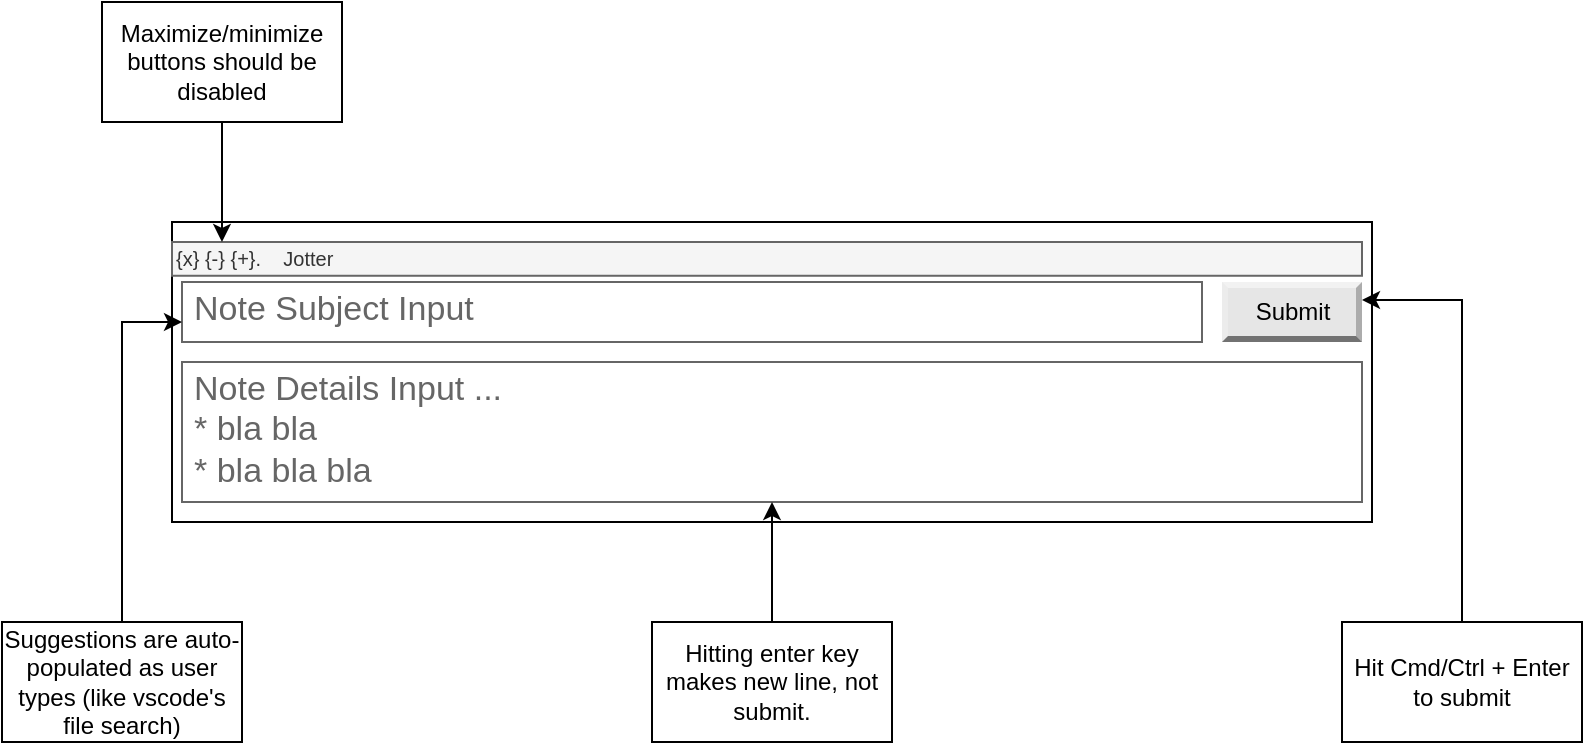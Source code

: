 <mxfile version="14.4.9" type="github">
  <diagram id="fm7uJtX2wPgWjjLjSXUf" name="Page-1">
    <mxGraphModel dx="946" dy="589" grid="1" gridSize="10" guides="1" tooltips="1" connect="1" arrows="1" fold="1" page="1" pageScale="1" pageWidth="850" pageHeight="1100" math="0" shadow="0">
      <root>
        <mxCell id="0" />
        <mxCell id="1" parent="0" />
        <mxCell id="C-zJFvTFS0_47l36XApt-1" value="" style="rounded=0;whiteSpace=wrap;html=1;" vertex="1" parent="1">
          <mxGeometry x="125" y="180" width="600" height="150" as="geometry" />
        </mxCell>
        <mxCell id="C-zJFvTFS0_47l36XApt-3" value="{x} {-} {+}.&amp;nbsp; &amp;nbsp; Jotter" style="whiteSpace=wrap;html=1;shadow=0;dashed=0;fontSize=10;align=left;fillColor=#f5f5f5;strokeColor=#666666;fontColor=#333333;" vertex="1" parent="1">
          <mxGeometry x="125" y="190" width="595" height="16.88" as="geometry" />
        </mxCell>
        <mxCell id="C-zJFvTFS0_47l36XApt-5" value="Note Subject Input" style="strokeWidth=1;shadow=0;dashed=0;align=center;html=1;shape=mxgraph.mockup.text.textBox;fontColor=#666666;align=left;fontSize=17;spacingLeft=4;spacingTop=-3;strokeColor=#666666;mainText=" vertex="1" parent="1">
          <mxGeometry x="130" y="210" width="510" height="30" as="geometry" />
        </mxCell>
        <mxCell id="C-zJFvTFS0_47l36XApt-6" value="Note Details Input ...&lt;br&gt;* bla bla&lt;br&gt;* bla bla bla" style="strokeWidth=1;shadow=0;dashed=0;align=center;html=1;shape=mxgraph.mockup.text.textBox;fontColor=#666666;align=left;fontSize=17;spacingLeft=4;spacingTop=-3;strokeColor=#666666;mainText=" vertex="1" parent="1">
          <mxGeometry x="130" y="250" width="590" height="70" as="geometry" />
        </mxCell>
        <mxCell id="C-zJFvTFS0_47l36XApt-12" value="Submit" style="labelPosition=center;verticalLabelPosition=middle;align=center;html=1;shape=mxgraph.basic.shaded_button;dx=3;fillColor=#E6E6E6;strokeColor=none;" vertex="1" parent="1">
          <mxGeometry x="650" y="210" width="70" height="30" as="geometry" />
        </mxCell>
        <mxCell id="C-zJFvTFS0_47l36XApt-14" style="edgeStyle=orthogonalEdgeStyle;rounded=0;orthogonalLoop=1;jettySize=auto;html=1;entryX=1;entryY=0.3;entryDx=0;entryDy=0;entryPerimeter=0;" edge="1" parent="1" source="C-zJFvTFS0_47l36XApt-13" target="C-zJFvTFS0_47l36XApt-12">
          <mxGeometry relative="1" as="geometry" />
        </mxCell>
        <mxCell id="C-zJFvTFS0_47l36XApt-13" value="Hit Cmd/Ctrl + Enter to submit" style="rounded=0;whiteSpace=wrap;html=1;" vertex="1" parent="1">
          <mxGeometry x="710" y="380" width="120" height="60" as="geometry" />
        </mxCell>
        <mxCell id="C-zJFvTFS0_47l36XApt-16" style="edgeStyle=orthogonalEdgeStyle;rounded=0;orthogonalLoop=1;jettySize=auto;html=1;" edge="1" parent="1" source="C-zJFvTFS0_47l36XApt-15" target="C-zJFvTFS0_47l36XApt-6">
          <mxGeometry relative="1" as="geometry" />
        </mxCell>
        <mxCell id="C-zJFvTFS0_47l36XApt-15" value="Hitting enter key makes new line, not submit." style="rounded=0;whiteSpace=wrap;html=1;" vertex="1" parent="1">
          <mxGeometry x="365" y="380" width="120" height="60" as="geometry" />
        </mxCell>
        <mxCell id="C-zJFvTFS0_47l36XApt-18" style="edgeStyle=orthogonalEdgeStyle;rounded=0;orthogonalLoop=1;jettySize=auto;html=1;entryX=0;entryY=0.667;entryDx=0;entryDy=0;entryPerimeter=0;" edge="1" parent="1" source="C-zJFvTFS0_47l36XApt-17" target="C-zJFvTFS0_47l36XApt-5">
          <mxGeometry relative="1" as="geometry" />
        </mxCell>
        <mxCell id="C-zJFvTFS0_47l36XApt-17" value="Suggestions are auto-populated as user types (like vscode&#39;s file search)" style="rounded=0;whiteSpace=wrap;html=1;" vertex="1" parent="1">
          <mxGeometry x="40" y="380" width="120" height="60" as="geometry" />
        </mxCell>
        <mxCell id="C-zJFvTFS0_47l36XApt-20" style="edgeStyle=orthogonalEdgeStyle;rounded=0;orthogonalLoop=1;jettySize=auto;html=1;entryX=0.042;entryY=0;entryDx=0;entryDy=0;entryPerimeter=0;" edge="1" parent="1" source="C-zJFvTFS0_47l36XApt-19" target="C-zJFvTFS0_47l36XApt-3">
          <mxGeometry relative="1" as="geometry" />
        </mxCell>
        <mxCell id="C-zJFvTFS0_47l36XApt-19" value="Maximize/minimize buttons should be disabled" style="rounded=0;whiteSpace=wrap;html=1;" vertex="1" parent="1">
          <mxGeometry x="90" y="70" width="120" height="60" as="geometry" />
        </mxCell>
      </root>
    </mxGraphModel>
  </diagram>
</mxfile>
